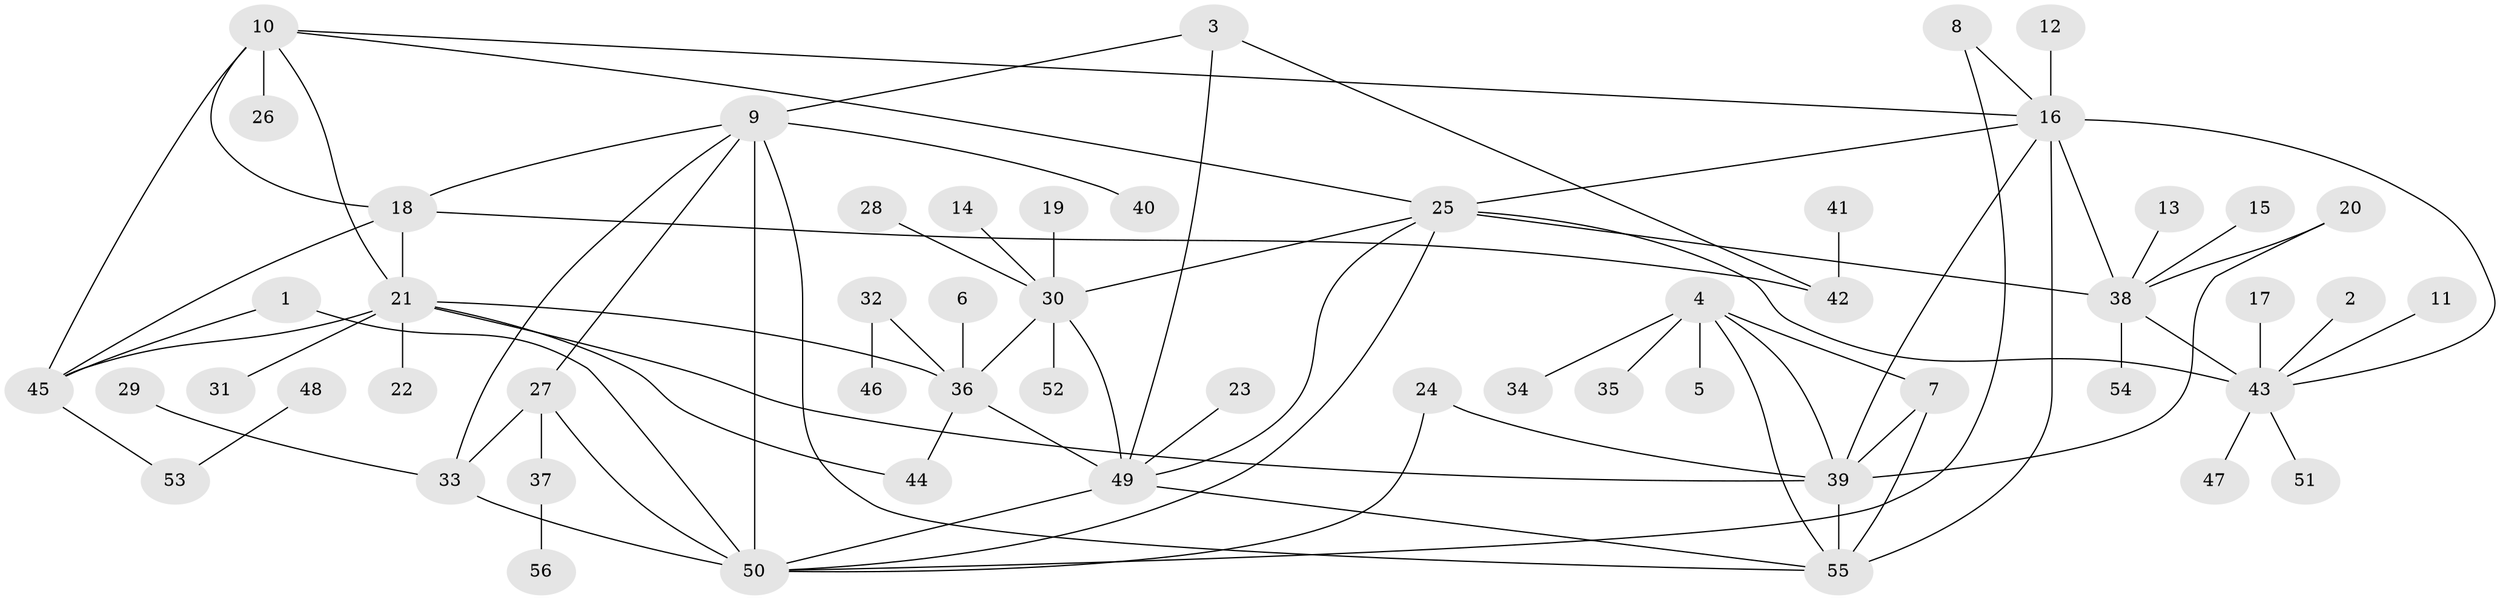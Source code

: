// original degree distribution, {7: 0.05454545454545454, 9: 0.02727272727272727, 6: 0.03636363636363636, 11: 0.02727272727272727, 8: 0.045454545454545456, 4: 0.03636363636363636, 10: 0.01818181818181818, 2: 0.15454545454545454, 1: 0.5727272727272728, 3: 0.01818181818181818, 5: 0.00909090909090909}
// Generated by graph-tools (version 1.1) at 2025/02/03/09/25 03:02:33]
// undirected, 56 vertices, 84 edges
graph export_dot {
graph [start="1"]
  node [color=gray90,style=filled];
  1;
  2;
  3;
  4;
  5;
  6;
  7;
  8;
  9;
  10;
  11;
  12;
  13;
  14;
  15;
  16;
  17;
  18;
  19;
  20;
  21;
  22;
  23;
  24;
  25;
  26;
  27;
  28;
  29;
  30;
  31;
  32;
  33;
  34;
  35;
  36;
  37;
  38;
  39;
  40;
  41;
  42;
  43;
  44;
  45;
  46;
  47;
  48;
  49;
  50;
  51;
  52;
  53;
  54;
  55;
  56;
  1 -- 45 [weight=1.0];
  1 -- 50 [weight=1.0];
  2 -- 43 [weight=1.0];
  3 -- 9 [weight=1.0];
  3 -- 42 [weight=1.0];
  3 -- 49 [weight=1.0];
  4 -- 5 [weight=1.0];
  4 -- 7 [weight=1.0];
  4 -- 34 [weight=1.0];
  4 -- 35 [weight=1.0];
  4 -- 39 [weight=2.0];
  4 -- 55 [weight=1.0];
  6 -- 36 [weight=1.0];
  7 -- 39 [weight=2.0];
  7 -- 55 [weight=1.0];
  8 -- 16 [weight=1.0];
  8 -- 50 [weight=1.0];
  9 -- 18 [weight=1.0];
  9 -- 27 [weight=1.0];
  9 -- 33 [weight=1.0];
  9 -- 40 [weight=1.0];
  9 -- 50 [weight=2.0];
  9 -- 55 [weight=1.0];
  10 -- 16 [weight=1.0];
  10 -- 18 [weight=2.0];
  10 -- 21 [weight=1.0];
  10 -- 25 [weight=1.0];
  10 -- 26 [weight=1.0];
  10 -- 45 [weight=1.0];
  11 -- 43 [weight=1.0];
  12 -- 16 [weight=1.0];
  13 -- 38 [weight=1.0];
  14 -- 30 [weight=1.0];
  15 -- 38 [weight=1.0];
  16 -- 25 [weight=1.0];
  16 -- 38 [weight=2.0];
  16 -- 39 [weight=1.0];
  16 -- 43 [weight=1.0];
  16 -- 55 [weight=1.0];
  17 -- 43 [weight=1.0];
  18 -- 21 [weight=2.0];
  18 -- 42 [weight=1.0];
  18 -- 45 [weight=2.0];
  19 -- 30 [weight=1.0];
  20 -- 38 [weight=1.0];
  20 -- 39 [weight=1.0];
  21 -- 22 [weight=1.0];
  21 -- 31 [weight=1.0];
  21 -- 36 [weight=1.0];
  21 -- 39 [weight=1.0];
  21 -- 44 [weight=1.0];
  21 -- 45 [weight=1.0];
  23 -- 49 [weight=1.0];
  24 -- 39 [weight=1.0];
  24 -- 50 [weight=1.0];
  25 -- 30 [weight=1.0];
  25 -- 38 [weight=2.0];
  25 -- 43 [weight=1.0];
  25 -- 49 [weight=1.0];
  25 -- 50 [weight=1.0];
  27 -- 33 [weight=1.0];
  27 -- 37 [weight=1.0];
  27 -- 50 [weight=2.0];
  28 -- 30 [weight=1.0];
  29 -- 33 [weight=1.0];
  30 -- 36 [weight=2.0];
  30 -- 49 [weight=4.0];
  30 -- 52 [weight=1.0];
  32 -- 36 [weight=1.0];
  32 -- 46 [weight=1.0];
  33 -- 50 [weight=2.0];
  36 -- 44 [weight=1.0];
  36 -- 49 [weight=2.0];
  37 -- 56 [weight=1.0];
  38 -- 43 [weight=2.0];
  38 -- 54 [weight=1.0];
  39 -- 55 [weight=2.0];
  41 -- 42 [weight=1.0];
  43 -- 47 [weight=1.0];
  43 -- 51 [weight=1.0];
  45 -- 53 [weight=1.0];
  48 -- 53 [weight=1.0];
  49 -- 50 [weight=1.0];
  49 -- 55 [weight=1.0];
}
